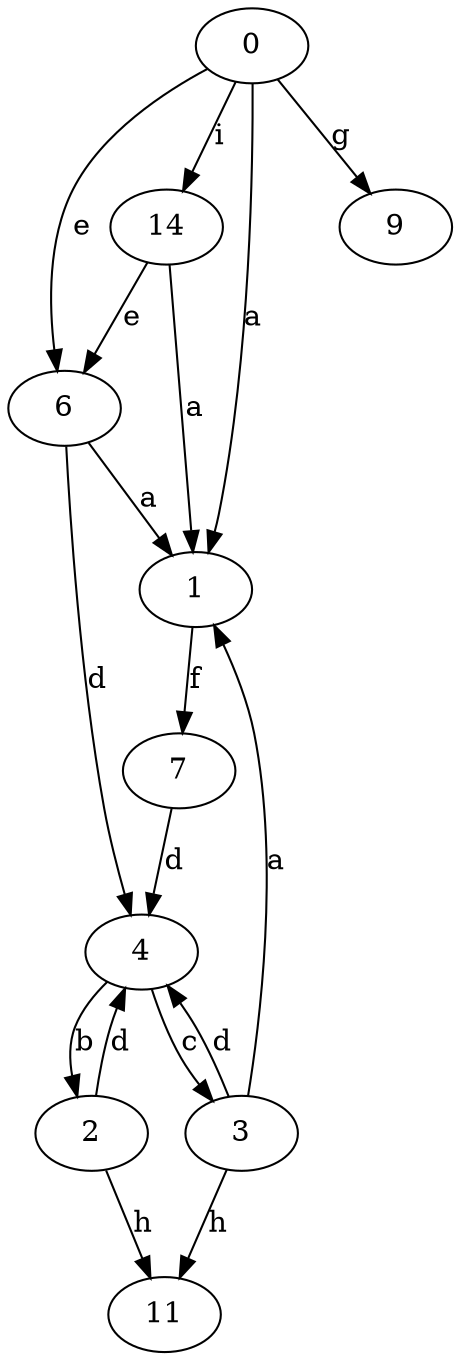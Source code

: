 strict digraph  {
0;
1;
2;
3;
4;
6;
7;
9;
11;
14;
0 -> 1  [label=a];
0 -> 6  [label=e];
0 -> 9  [label=g];
0 -> 14  [label=i];
1 -> 7  [label=f];
2 -> 4  [label=d];
2 -> 11  [label=h];
3 -> 1  [label=a];
3 -> 4  [label=d];
3 -> 11  [label=h];
4 -> 2  [label=b];
4 -> 3  [label=c];
6 -> 1  [label=a];
6 -> 4  [label=d];
7 -> 4  [label=d];
14 -> 1  [label=a];
14 -> 6  [label=e];
}
